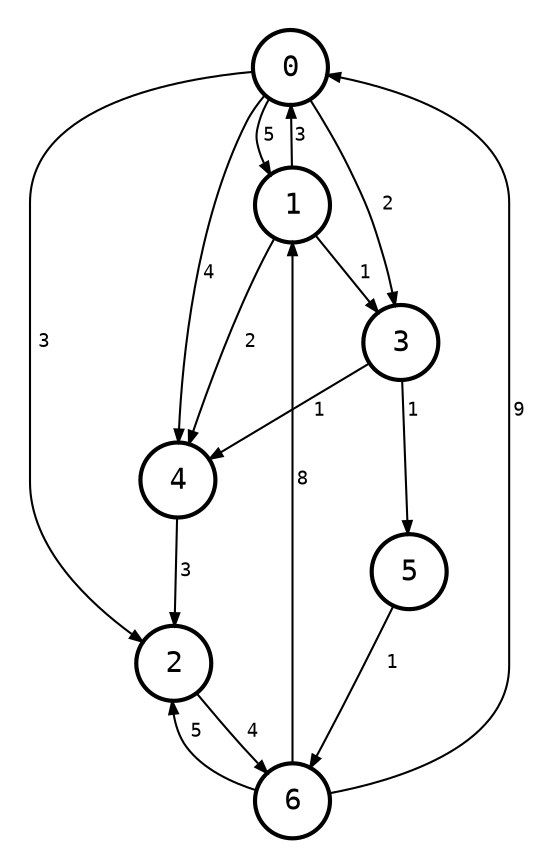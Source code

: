 digraph {
    node [shape=circle, fontname="monospace", style=bold];
    edge [arrowsize=0.6, fontname="monospace", fontsize=9];
    normalize=true;
    pad=0.2;
    newrank=true;
    ranksep=0.2;

    0 [
        label=<
            <table border="0" cellpadding="0" cellspacing="0">
                <tr>
                    <td>0</td>
                </tr>
            </table>
        >,
    ];

    1 [
        label=<
            <table border="0" cellpadding="0" cellspacing="0">
                <tr>
                    <td>1</td>
                </tr>
            </table>
        >,
    ];

    2 [
        label=<
            <table border="0" cellpadding="0" cellspacing="0">
                <tr>
                    <td>2</td>
                </tr>
            </table>
        >,
    ];

    3 [
        label=<
            <table border="0" cellpadding="0" cellspacing="0">
                <tr>
                    <td>3</td>
                </tr>
            </table>
        >,
    ];

    4 [
        label=<
            <table border="0" cellpadding="0" cellspacing="0">
                <tr>
                    <td>4</td>
                </tr>
            </table>
        >,
    ];

    5 [
        label=<
            <table border="0" cellpadding="0" cellspacing="0">
                <tr>
                    <td>5</td>
                </tr>
            </table>
        >,
    ];

    6 [
        label=<
            <table border="0" cellpadding="0" cellspacing="0">
                <tr>
                    <td>6</td>
                </tr>
            </table>
        >,
    ];

    0 -> 1 [
        label=<
            <table border="0" cellpadding="2" cellspacing="0">
                <tr>
                    <td>5</td>
                </tr>
            </table>
        >,
    ];

    0 -> 2 [
        label=<
            <table border="0" cellpadding="4" cellspacing="0">
                <tr>
                    <td>3</td>
                </tr>
            </table>
        >,
    ];

    0 -> 3 [
        label=<
            <table border="0" cellpadding="2" cellspacing="0">
                <tr>
                    <td>2</td>
                </tr>
            </table>
        >,
    ];

    0 -> 4 [
        label=<
            <table border="0" cellpadding="2" cellspacing="0">
                <tr>
                    <td>4</td>
                </tr>
            </table>
        >,
    ];
    1 -> 0 [
        label=<
            <table border="0" cellpadding="2" cellspacing="0">
                <tr>
                    <td>3</td>
                </tr>
            </table>
        >,
    ];
    1 -> 3 [
        label=<
            <table border="0" cellpadding="2" cellspacing="0">
                <tr>
                    <td>1</td>
                </tr>
            </table>
        >,
    ];

    1 -> 4 [
        label=<
            <table border="0" cellpadding="2" cellspacing="0">
                <tr>
                    <td>2</td>
                </tr>
            </table>
        >,
    ];
    2 -> 6 [
        label=<
            <table border="0" cellpadding="2" cellspacing="0">
                <tr>
                    <td>4</td>
                </tr>
            </table>
        >,
    ];
    3 -> 4 [
        label=<
            <table border="0" cellpadding="2" cellspacing="0">
                <tr>
                    <td>1</td>
                </tr>
            </table>
        >,
    ];

    3 -> 5 [
        label=<
            <table border="0" cellpadding="2" cellspacing="0">
                <tr>
                    <td>1</td>
                </tr>
            </table>
        >,
    ];
    4 -> 2 [
        label=<
            <table border="0" cellpadding="2" cellspacing="0">
                <tr>
                    <td>3</td>
                </tr>
            </table>
        >,
    ];
    5 -> 6 [
        label=<
            <table border="0" cellpadding="2" cellspacing="0">
                <tr>
                    <td>1</td>
                </tr>
            </table>
        >,
    ];

    6 -> 0 [
        label=<
            <table border="0" cellpadding="2" cellspacing="0">
                <tr>
                    <td>9</td>
                </tr>
            </table>
        >,
    ];


    6 -> 1 [
        label=<
            <table border="0" cellpadding="2" cellspacing="0">
                <tr>
                    <td>8</td>
                </tr>
            </table>
        >,
    ];

    6 -> 2 [
        label=<
            <table border="0" cellpadding="2" cellspacing="0">
                <tr>
                    <td>5</td>
                </tr>
            </table>
        >,
    ];
}